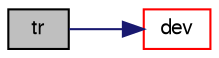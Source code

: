 digraph "tr"
{
  bgcolor="transparent";
  edge [fontname="FreeSans",fontsize="10",labelfontname="FreeSans",labelfontsize="10"];
  node [fontname="FreeSans",fontsize="10",shape=record];
  rankdir="LR";
  Node69706 [label="tr",height=0.2,width=0.4,color="black", fillcolor="grey75", style="filled", fontcolor="black"];
  Node69706 -> Node69707 [color="midnightblue",fontsize="10",style="solid",fontname="FreeSans"];
  Node69707 [label="dev",height=0.2,width=0.4,color="red",URL="$a21124.html#a042ede1d98e91923a7cc5e14e9f86854"];
}
